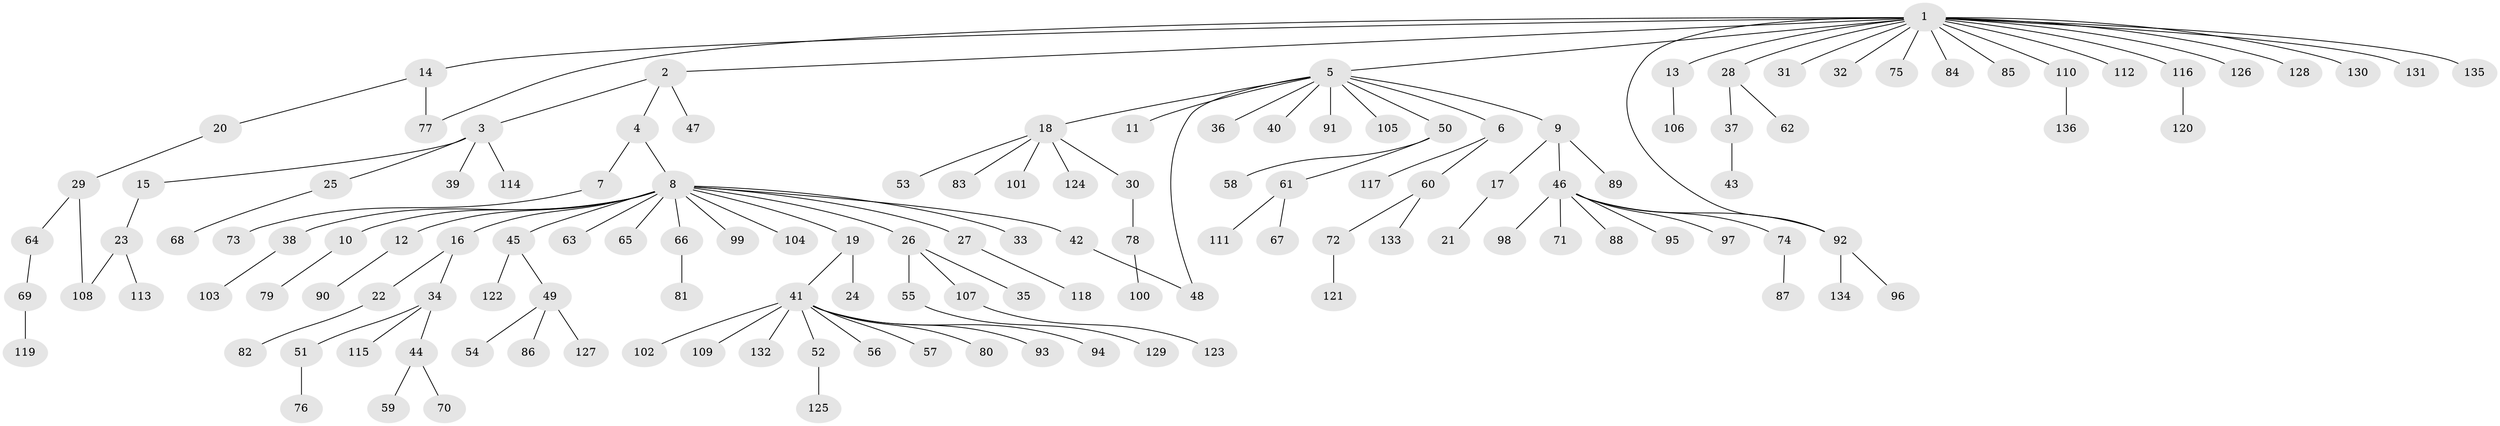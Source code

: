 // Generated by graph-tools (version 1.1) at 2025/26/03/09/25 03:26:08]
// undirected, 136 vertices, 139 edges
graph export_dot {
graph [start="1"]
  node [color=gray90,style=filled];
  1;
  2;
  3;
  4;
  5;
  6;
  7;
  8;
  9;
  10;
  11;
  12;
  13;
  14;
  15;
  16;
  17;
  18;
  19;
  20;
  21;
  22;
  23;
  24;
  25;
  26;
  27;
  28;
  29;
  30;
  31;
  32;
  33;
  34;
  35;
  36;
  37;
  38;
  39;
  40;
  41;
  42;
  43;
  44;
  45;
  46;
  47;
  48;
  49;
  50;
  51;
  52;
  53;
  54;
  55;
  56;
  57;
  58;
  59;
  60;
  61;
  62;
  63;
  64;
  65;
  66;
  67;
  68;
  69;
  70;
  71;
  72;
  73;
  74;
  75;
  76;
  77;
  78;
  79;
  80;
  81;
  82;
  83;
  84;
  85;
  86;
  87;
  88;
  89;
  90;
  91;
  92;
  93;
  94;
  95;
  96;
  97;
  98;
  99;
  100;
  101;
  102;
  103;
  104;
  105;
  106;
  107;
  108;
  109;
  110;
  111;
  112;
  113;
  114;
  115;
  116;
  117;
  118;
  119;
  120;
  121;
  122;
  123;
  124;
  125;
  126;
  127;
  128;
  129;
  130;
  131;
  132;
  133;
  134;
  135;
  136;
  1 -- 2;
  1 -- 5;
  1 -- 13;
  1 -- 14;
  1 -- 28;
  1 -- 31;
  1 -- 32;
  1 -- 75;
  1 -- 77;
  1 -- 84;
  1 -- 85;
  1 -- 92;
  1 -- 110;
  1 -- 112;
  1 -- 116;
  1 -- 126;
  1 -- 128;
  1 -- 130;
  1 -- 131;
  1 -- 135;
  2 -- 3;
  2 -- 4;
  2 -- 47;
  3 -- 15;
  3 -- 25;
  3 -- 39;
  3 -- 114;
  4 -- 7;
  4 -- 8;
  5 -- 6;
  5 -- 9;
  5 -- 11;
  5 -- 18;
  5 -- 36;
  5 -- 40;
  5 -- 48;
  5 -- 50;
  5 -- 91;
  5 -- 105;
  6 -- 60;
  6 -- 117;
  7 -- 73;
  8 -- 10;
  8 -- 12;
  8 -- 16;
  8 -- 19;
  8 -- 26;
  8 -- 27;
  8 -- 33;
  8 -- 38;
  8 -- 42;
  8 -- 45;
  8 -- 63;
  8 -- 65;
  8 -- 66;
  8 -- 99;
  8 -- 104;
  9 -- 17;
  9 -- 46;
  9 -- 89;
  10 -- 79;
  12 -- 90;
  13 -- 106;
  14 -- 20;
  14 -- 77;
  15 -- 23;
  16 -- 22;
  16 -- 34;
  17 -- 21;
  18 -- 30;
  18 -- 53;
  18 -- 83;
  18 -- 101;
  18 -- 124;
  19 -- 24;
  19 -- 41;
  20 -- 29;
  22 -- 82;
  23 -- 108;
  23 -- 113;
  25 -- 68;
  26 -- 35;
  26 -- 55;
  26 -- 107;
  27 -- 118;
  28 -- 37;
  28 -- 62;
  29 -- 64;
  29 -- 108;
  30 -- 78;
  34 -- 44;
  34 -- 51;
  34 -- 115;
  37 -- 43;
  38 -- 103;
  41 -- 52;
  41 -- 56;
  41 -- 57;
  41 -- 80;
  41 -- 93;
  41 -- 94;
  41 -- 102;
  41 -- 109;
  41 -- 132;
  42 -- 48;
  44 -- 59;
  44 -- 70;
  45 -- 49;
  45 -- 122;
  46 -- 71;
  46 -- 74;
  46 -- 88;
  46 -- 92;
  46 -- 95;
  46 -- 97;
  46 -- 98;
  49 -- 54;
  49 -- 86;
  49 -- 127;
  50 -- 58;
  50 -- 61;
  51 -- 76;
  52 -- 125;
  55 -- 129;
  60 -- 72;
  60 -- 133;
  61 -- 67;
  61 -- 111;
  64 -- 69;
  66 -- 81;
  69 -- 119;
  72 -- 121;
  74 -- 87;
  78 -- 100;
  92 -- 96;
  92 -- 134;
  107 -- 123;
  110 -- 136;
  116 -- 120;
}
